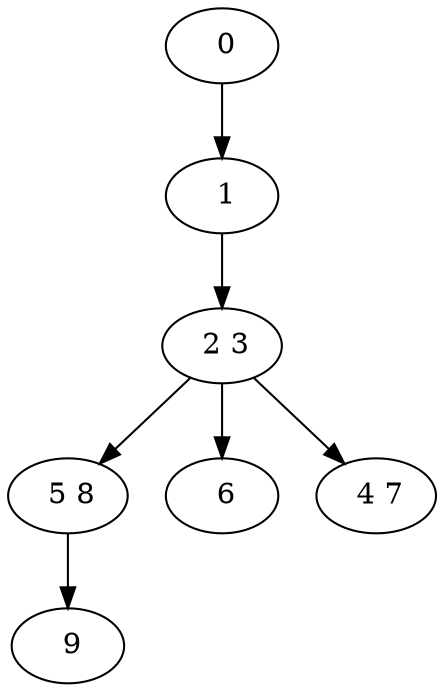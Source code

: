 digraph mytree {
" 0" -> " 1";
" 1" -> " 2 3";
" 2 3" -> " 5 8";
" 2 3" -> " 6";
" 2 3" -> " 4 7";
" 5 8" -> " 9";
" 9";
" 6";
" 4 7";
}
